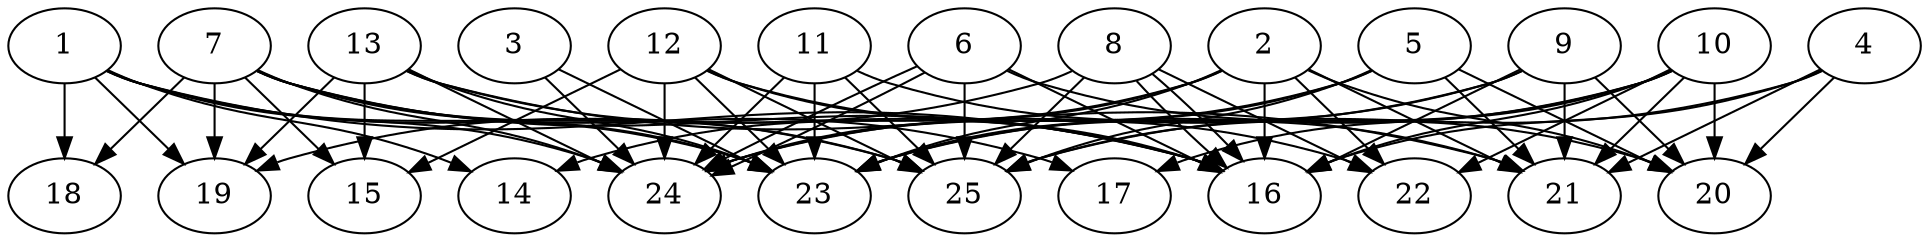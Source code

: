 // DAG automatically generated by daggen at Thu Oct  3 14:00:39 2019
// ./daggen --dot -n 25 --ccr 0.5 --fat 0.9 --regular 0.7 --density 0.9 --mindata 5242880 --maxdata 52428800 
digraph G {
  1 [size="101416960", alpha="0.07", expect_size="50708480"] 
  1 -> 14 [size ="50708480"]
  1 -> 16 [size ="50708480"]
  1 -> 18 [size ="50708480"]
  1 -> 19 [size ="50708480"]
  1 -> 23 [size ="50708480"]
  1 -> 24 [size ="50708480"]
  1 -> 25 [size ="50708480"]
  2 [size="102092800", alpha="0.02", expect_size="51046400"] 
  2 -> 14 [size ="51046400"]
  2 -> 16 [size ="51046400"]
  2 -> 20 [size ="51046400"]
  2 -> 21 [size ="51046400"]
  2 -> 22 [size ="51046400"]
  2 -> 23 [size ="51046400"]
  2 -> 24 [size ="51046400"]
  3 [size="44189696", alpha="0.11", expect_size="22094848"] 
  3 -> 23 [size ="22094848"]
  3 -> 24 [size ="22094848"]
  4 [size="48910336", alpha="0.20", expect_size="24455168"] 
  4 -> 16 [size ="24455168"]
  4 -> 20 [size ="24455168"]
  4 -> 21 [size ="24455168"]
  4 -> 25 [size ="24455168"]
  5 [size="89016320", alpha="0.17", expect_size="44508160"] 
  5 -> 20 [size ="44508160"]
  5 -> 21 [size ="44508160"]
  5 -> 23 [size ="44508160"]
  5 -> 24 [size ="44508160"]
  5 -> 25 [size ="44508160"]
  6 [size="47421440", alpha="0.03", expect_size="23710720"] 
  6 -> 16 [size ="23710720"]
  6 -> 20 [size ="23710720"]
  6 -> 24 [size ="23710720"]
  6 -> 24 [size ="23710720"]
  6 -> 25 [size ="23710720"]
  7 [size="88551424", alpha="0.17", expect_size="44275712"] 
  7 -> 15 [size ="44275712"]
  7 -> 16 [size ="44275712"]
  7 -> 17 [size ="44275712"]
  7 -> 18 [size ="44275712"]
  7 -> 19 [size ="44275712"]
  7 -> 23 [size ="44275712"]
  7 -> 24 [size ="44275712"]
  7 -> 25 [size ="44275712"]
  8 [size="87656448", alpha="0.10", expect_size="43828224"] 
  8 -> 16 [size ="43828224"]
  8 -> 16 [size ="43828224"]
  8 -> 19 [size ="43828224"]
  8 -> 22 [size ="43828224"]
  8 -> 25 [size ="43828224"]
  9 [size="79527936", alpha="0.07", expect_size="39763968"] 
  9 -> 16 [size ="39763968"]
  9 -> 20 [size ="39763968"]
  9 -> 21 [size ="39763968"]
  9 -> 23 [size ="39763968"]
  9 -> 24 [size ="39763968"]
  10 [size="47431680", alpha="0.10", expect_size="23715840"] 
  10 -> 16 [size ="23715840"]
  10 -> 17 [size ="23715840"]
  10 -> 20 [size ="23715840"]
  10 -> 21 [size ="23715840"]
  10 -> 22 [size ="23715840"]
  10 -> 23 [size ="23715840"]
  10 -> 25 [size ="23715840"]
  11 [size="15988736", alpha="0.20", expect_size="7994368"] 
  11 -> 21 [size ="7994368"]
  11 -> 23 [size ="7994368"]
  11 -> 24 [size ="7994368"]
  11 -> 25 [size ="7994368"]
  12 [size="48775168", alpha="0.10", expect_size="24387584"] 
  12 -> 15 [size ="24387584"]
  12 -> 16 [size ="24387584"]
  12 -> 22 [size ="24387584"]
  12 -> 23 [size ="24387584"]
  12 -> 24 [size ="24387584"]
  12 -> 25 [size ="24387584"]
  13 [size="56750080", alpha="0.19", expect_size="28375040"] 
  13 -> 15 [size ="28375040"]
  13 -> 16 [size ="28375040"]
  13 -> 19 [size ="28375040"]
  13 -> 21 [size ="28375040"]
  13 -> 23 [size ="28375040"]
  13 -> 24 [size ="28375040"]
  14 [size="16261120", alpha="0.10", expect_size="8130560"] 
  15 [size="16060416", alpha="0.05", expect_size="8030208"] 
  16 [size="98248704", alpha="0.10", expect_size="49124352"] 
  17 [size="18515968", alpha="0.01", expect_size="9257984"] 
  18 [size="100677632", alpha="0.17", expect_size="50338816"] 
  19 [size="53848064", alpha="0.05", expect_size="26924032"] 
  20 [size="87760896", alpha="0.15", expect_size="43880448"] 
  21 [size="38866944", alpha="0.03", expect_size="19433472"] 
  22 [size="38371328", alpha="0.11", expect_size="19185664"] 
  23 [size="87474176", alpha="0.07", expect_size="43737088"] 
  24 [size="80531456", alpha="0.10", expect_size="40265728"] 
  25 [size="35239936", alpha="0.10", expect_size="17619968"] 
}
